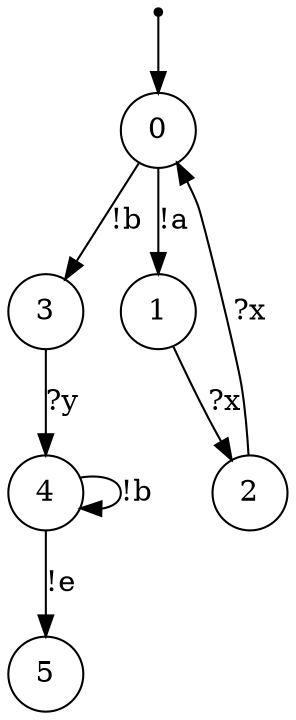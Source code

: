 digraph {
 node [shape=point] ENTRY
 node [shape=circle]
 ENTRY -> 0
0 -> 3 [label="!b"]
3 -> 4 [label="?y"]
4 -> 5 [label="!e"]
4 -> 4 [label="!b"]
0 -> 1 [label="!a"]
1 -> 2 [label="?x"]
2 -> 0 [label="?x"]
}